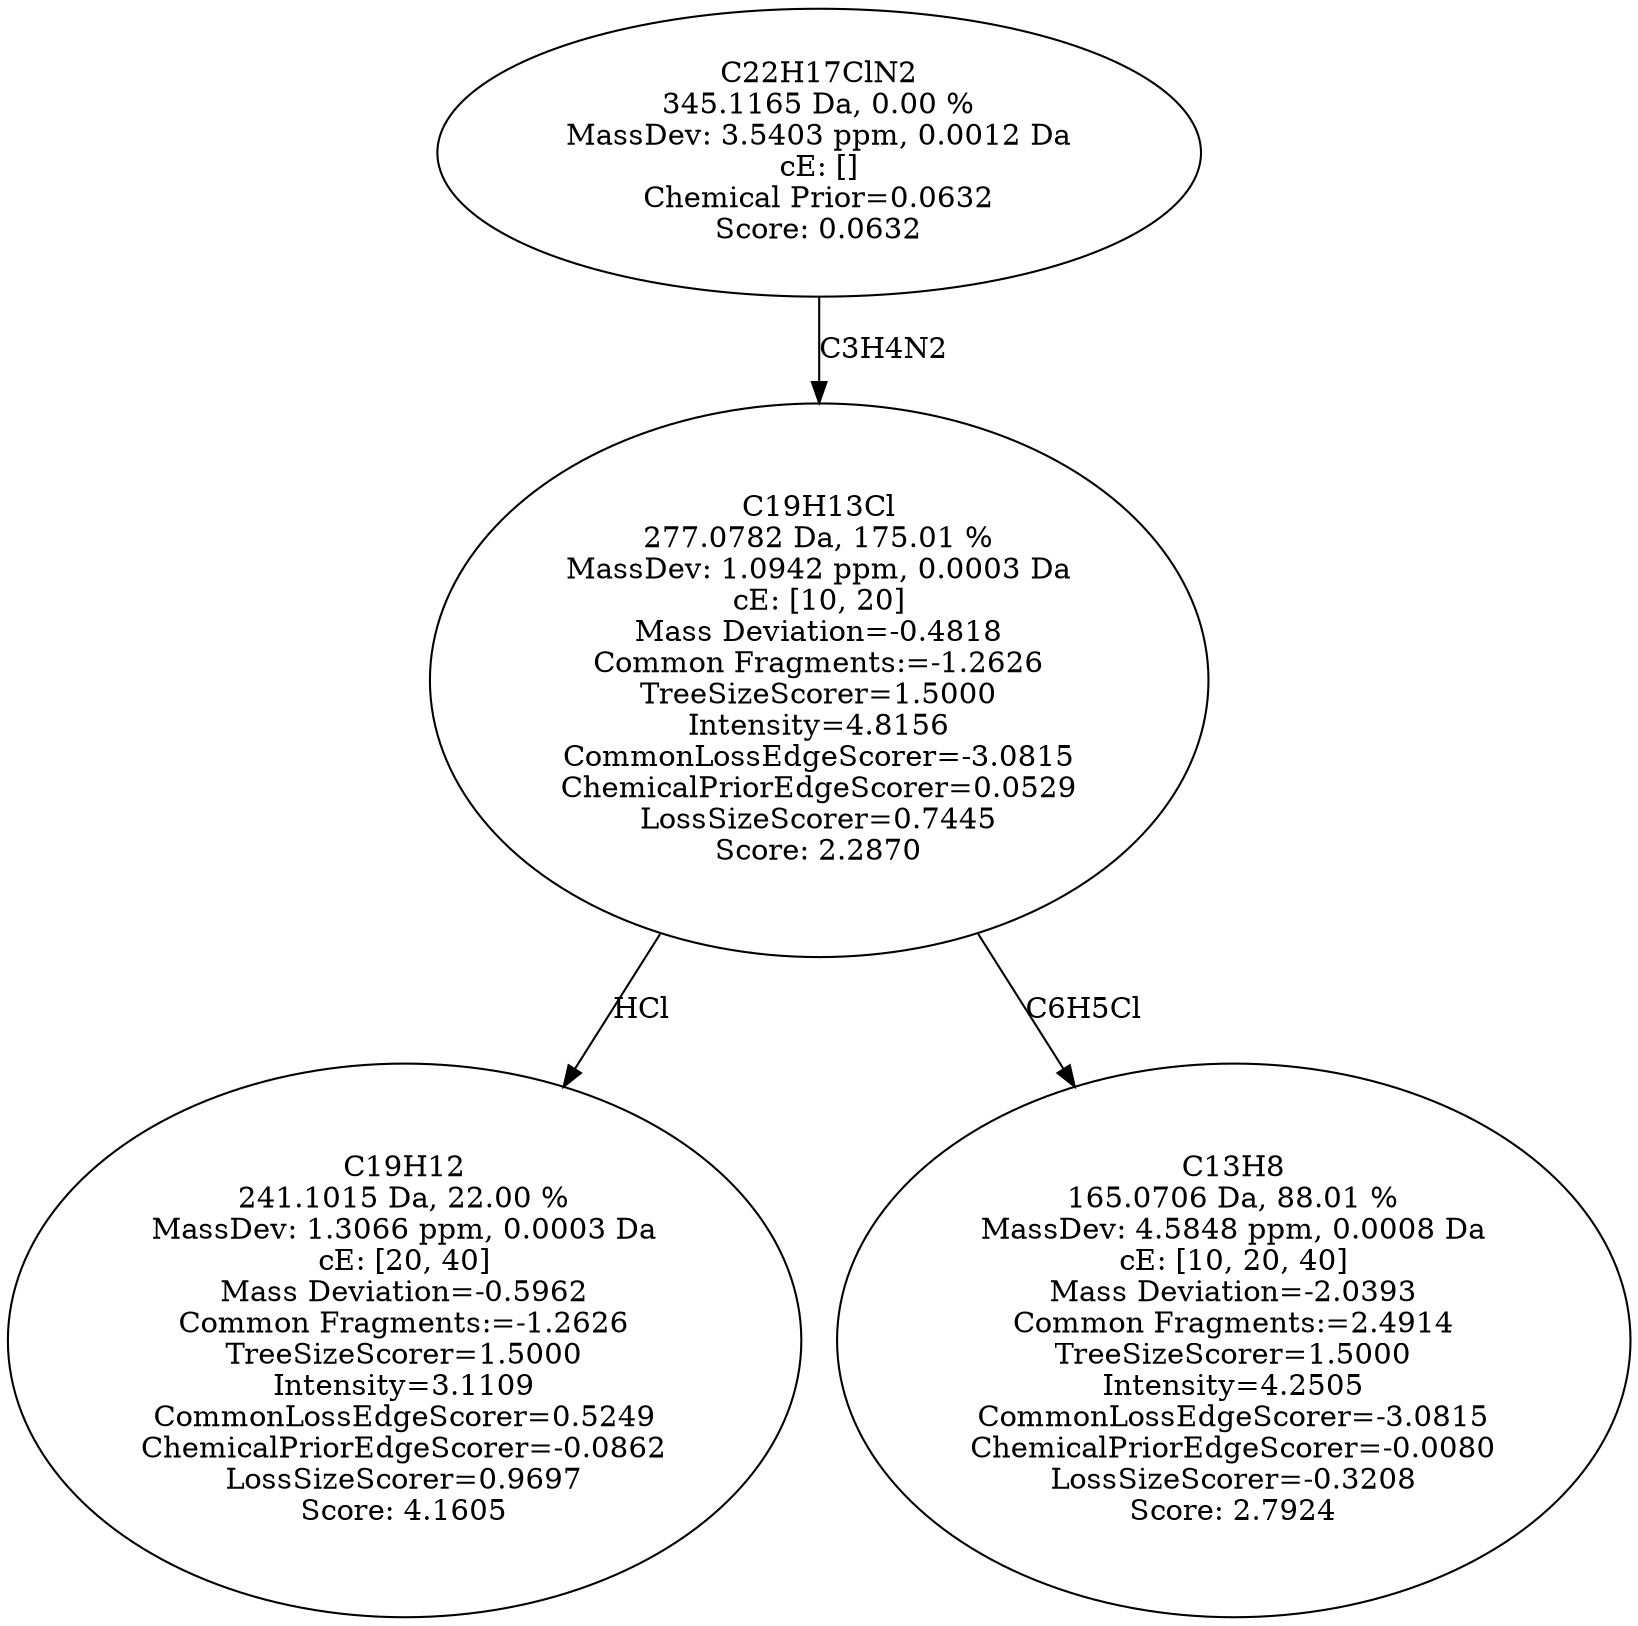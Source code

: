 strict digraph {
v1 [label="C19H12\n241.1015 Da, 22.00 %\nMassDev: 1.3066 ppm, 0.0003 Da\ncE: [20, 40]\nMass Deviation=-0.5962\nCommon Fragments:=-1.2626\nTreeSizeScorer=1.5000\nIntensity=3.1109\nCommonLossEdgeScorer=0.5249\nChemicalPriorEdgeScorer=-0.0862\nLossSizeScorer=0.9697\nScore: 4.1605"];
v2 [label="C13H8\n165.0706 Da, 88.01 %\nMassDev: 4.5848 ppm, 0.0008 Da\ncE: [10, 20, 40]\nMass Deviation=-2.0393\nCommon Fragments:=2.4914\nTreeSizeScorer=1.5000\nIntensity=4.2505\nCommonLossEdgeScorer=-3.0815\nChemicalPriorEdgeScorer=-0.0080\nLossSizeScorer=-0.3208\nScore: 2.7924"];
v3 [label="C19H13Cl\n277.0782 Da, 175.01 %\nMassDev: 1.0942 ppm, 0.0003 Da\ncE: [10, 20]\nMass Deviation=-0.4818\nCommon Fragments:=-1.2626\nTreeSizeScorer=1.5000\nIntensity=4.8156\nCommonLossEdgeScorer=-3.0815\nChemicalPriorEdgeScorer=0.0529\nLossSizeScorer=0.7445\nScore: 2.2870"];
v4 [label="C22H17ClN2\n345.1165 Da, 0.00 %\nMassDev: 3.5403 ppm, 0.0012 Da\ncE: []\nChemical Prior=0.0632\nScore: 0.0632"];
v3 -> v1 [label="HCl"];
v3 -> v2 [label="C6H5Cl"];
v4 -> v3 [label="C3H4N2"];
}